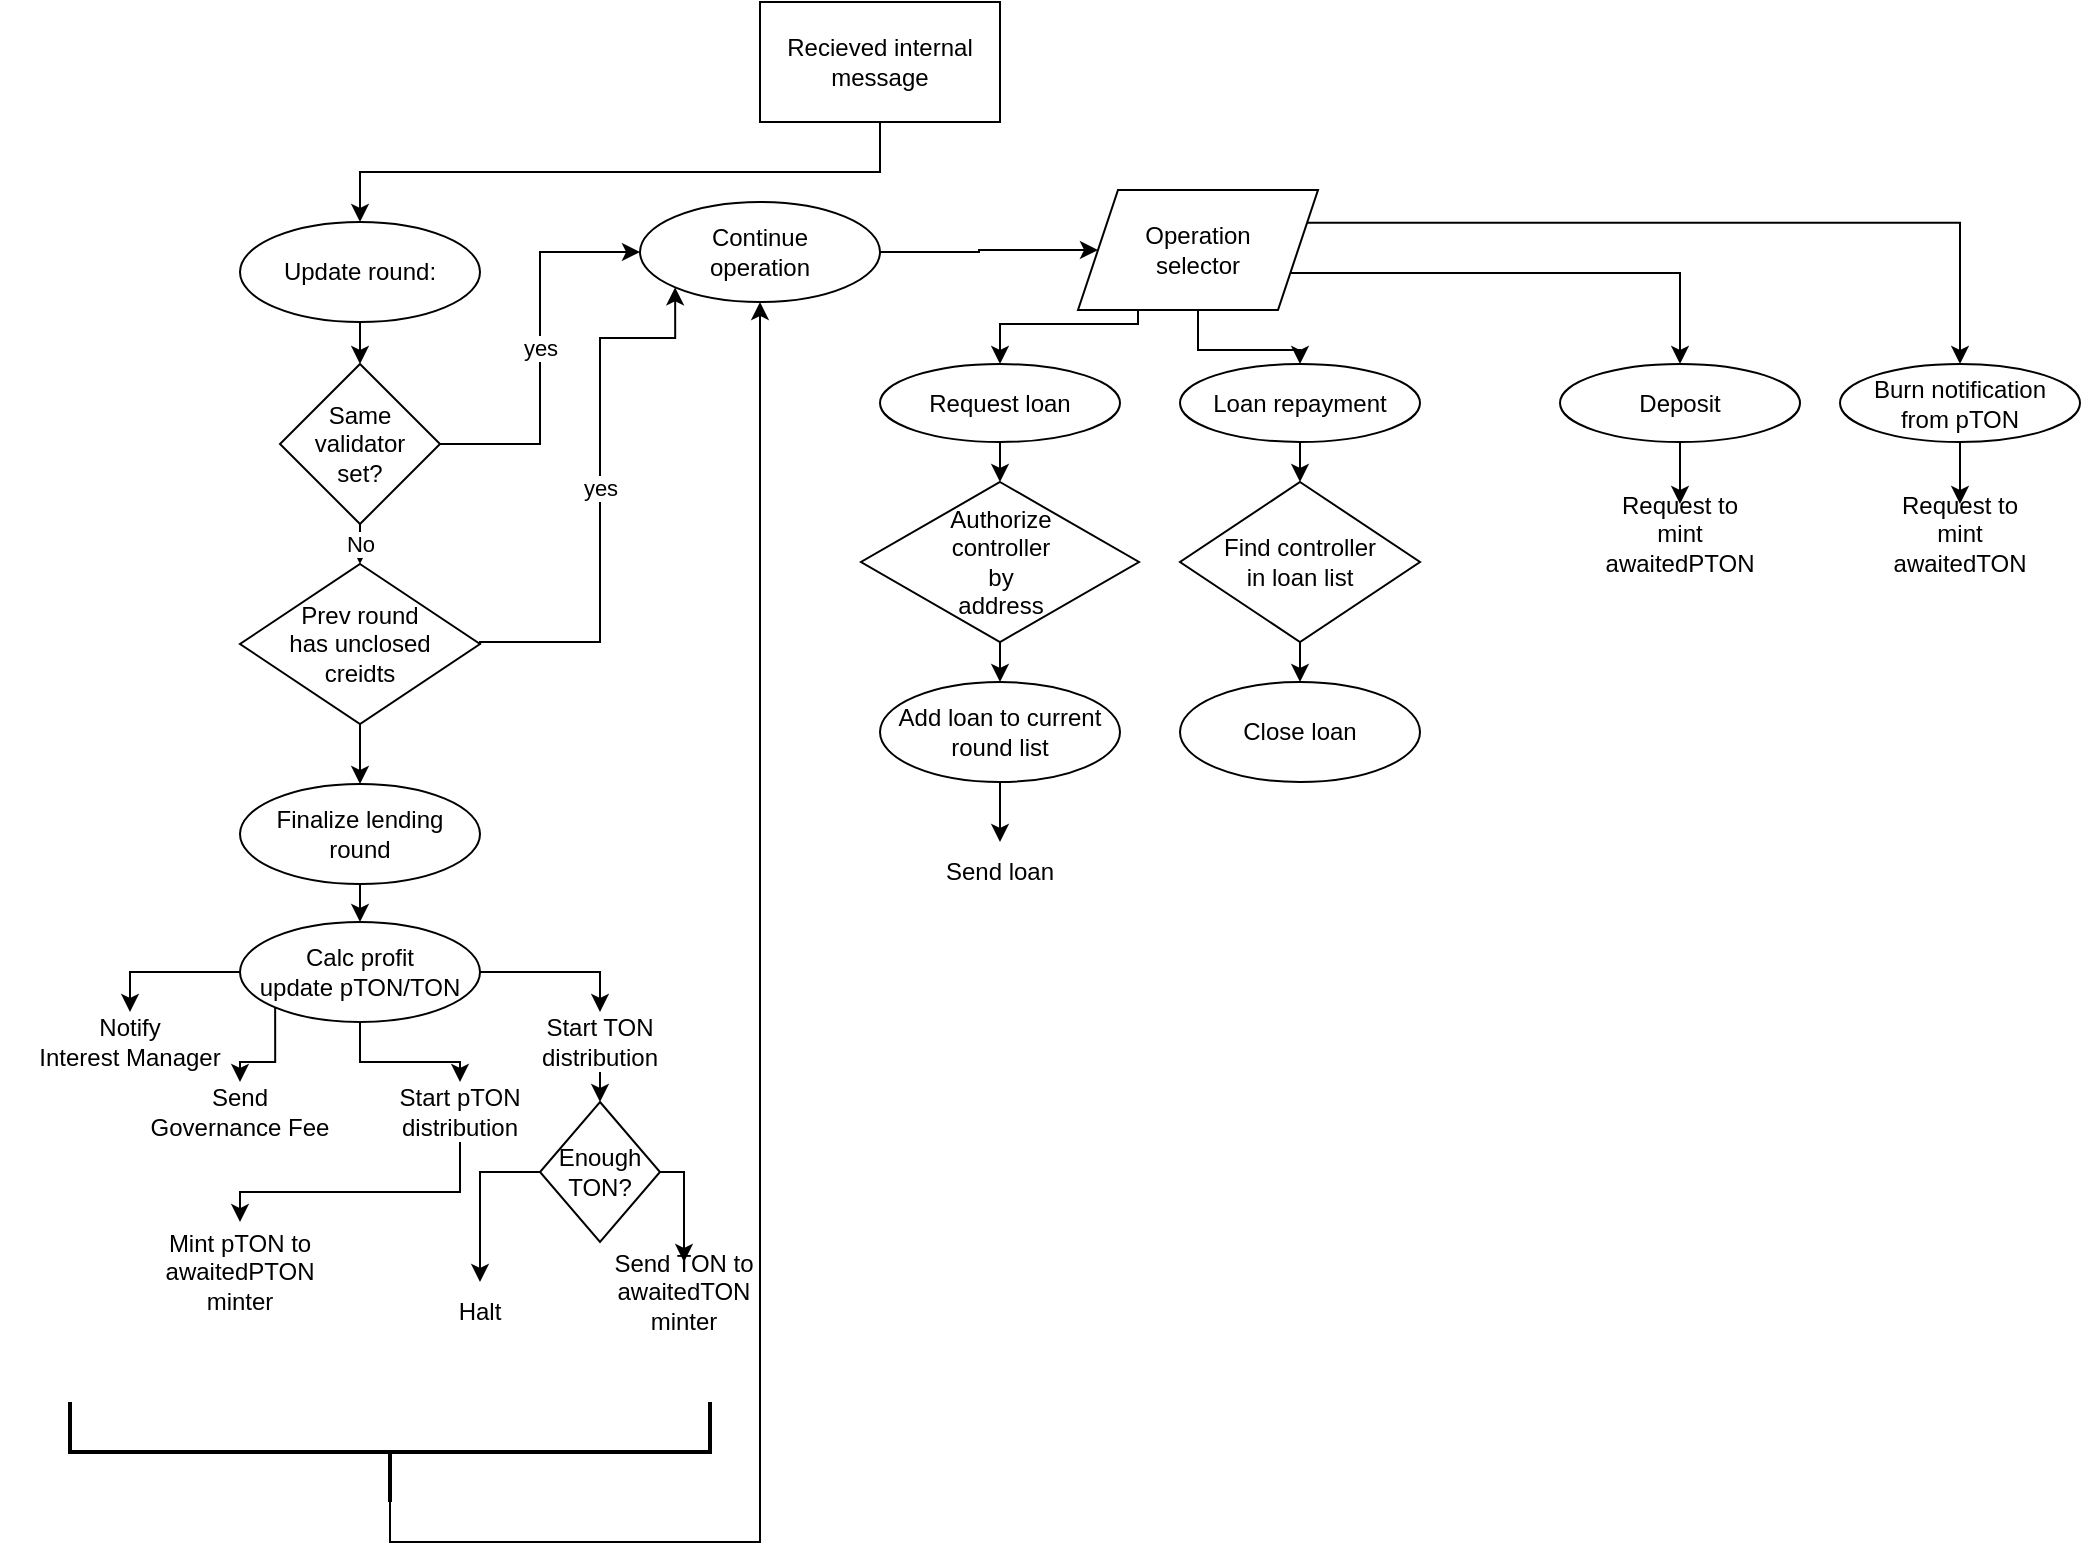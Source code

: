 <mxfile version="21.3.2" type="device">
  <diagram name="Page-1" id="CqIfeNI2Gpg7G-kYxQ7U">
    <mxGraphModel dx="1437" dy="353" grid="1" gridSize="10" guides="1" tooltips="1" connect="1" arrows="1" fold="1" page="1" pageScale="1" pageWidth="850" pageHeight="1100" math="0" shadow="0">
      <root>
        <mxCell id="0" />
        <mxCell id="1" parent="0" />
        <mxCell id="QZ7Mk-t6btH13mGaOMAf-7" style="edgeStyle=orthogonalEdgeStyle;rounded=0;orthogonalLoop=1;jettySize=auto;html=1;exitX=0.5;exitY=1;exitDx=0;exitDy=0;entryX=0.5;entryY=0;entryDx=0;entryDy=0;" edge="1" parent="1" source="QZ7Mk-t6btH13mGaOMAf-2" target="QZ7Mk-t6btH13mGaOMAf-5">
          <mxGeometry relative="1" as="geometry" />
        </mxCell>
        <mxCell id="QZ7Mk-t6btH13mGaOMAf-2" value="Update round:" style="ellipse;whiteSpace=wrap;html=1;" vertex="1" parent="1">
          <mxGeometry x="80" y="140" width="120" height="50" as="geometry" />
        </mxCell>
        <mxCell id="QZ7Mk-t6btH13mGaOMAf-4" style="edgeStyle=orthogonalEdgeStyle;rounded=0;orthogonalLoop=1;jettySize=auto;html=1;exitX=0.5;exitY=1;exitDx=0;exitDy=0;entryX=0.5;entryY=0;entryDx=0;entryDy=0;" edge="1" parent="1" source="QZ7Mk-t6btH13mGaOMAf-3" target="QZ7Mk-t6btH13mGaOMAf-2">
          <mxGeometry relative="1" as="geometry" />
        </mxCell>
        <mxCell id="QZ7Mk-t6btH13mGaOMAf-3" value="Recieved internal&lt;br&gt;message" style="rounded=0;whiteSpace=wrap;html=1;" vertex="1" parent="1">
          <mxGeometry x="340" y="30" width="120" height="60" as="geometry" />
        </mxCell>
        <mxCell id="QZ7Mk-t6btH13mGaOMAf-8" value="yes" style="edgeStyle=orthogonalEdgeStyle;rounded=0;orthogonalLoop=1;jettySize=auto;html=1;exitX=1;exitY=0.5;exitDx=0;exitDy=0;entryX=0;entryY=0.5;entryDx=0;entryDy=0;" edge="1" parent="1" source="QZ7Mk-t6btH13mGaOMAf-5" target="QZ7Mk-t6btH13mGaOMAf-6">
          <mxGeometry relative="1" as="geometry" />
        </mxCell>
        <mxCell id="QZ7Mk-t6btH13mGaOMAf-10" value="No" style="edgeStyle=orthogonalEdgeStyle;rounded=0;orthogonalLoop=1;jettySize=auto;html=1;exitX=0.5;exitY=1;exitDx=0;exitDy=0;entryX=0.5;entryY=0;entryDx=0;entryDy=0;" edge="1" parent="1" source="QZ7Mk-t6btH13mGaOMAf-5" target="QZ7Mk-t6btH13mGaOMAf-9">
          <mxGeometry relative="1" as="geometry" />
        </mxCell>
        <mxCell id="QZ7Mk-t6btH13mGaOMAf-5" value="Same&lt;br&gt;validator&lt;br&gt;set?" style="rhombus;whiteSpace=wrap;html=1;" vertex="1" parent="1">
          <mxGeometry x="100" y="211" width="80" height="80" as="geometry" />
        </mxCell>
        <mxCell id="QZ7Mk-t6btH13mGaOMAf-53" style="edgeStyle=orthogonalEdgeStyle;rounded=0;orthogonalLoop=1;jettySize=auto;html=1;exitX=1;exitY=0.5;exitDx=0;exitDy=0;entryX=0;entryY=0.5;entryDx=0;entryDy=0;" edge="1" parent="1" source="QZ7Mk-t6btH13mGaOMAf-6" target="QZ7Mk-t6btH13mGaOMAf-52">
          <mxGeometry relative="1" as="geometry" />
        </mxCell>
        <mxCell id="QZ7Mk-t6btH13mGaOMAf-6" value="Continue&lt;br&gt;operation" style="ellipse;whiteSpace=wrap;html=1;" vertex="1" parent="1">
          <mxGeometry x="280" y="130" width="120" height="50" as="geometry" />
        </mxCell>
        <mxCell id="QZ7Mk-t6btH13mGaOMAf-13" value="yes" style="edgeStyle=orthogonalEdgeStyle;rounded=0;orthogonalLoop=1;jettySize=auto;html=1;exitX=1;exitY=0.5;exitDx=0;exitDy=0;entryX=0;entryY=1;entryDx=0;entryDy=0;" edge="1" parent="1" source="QZ7Mk-t6btH13mGaOMAf-9" target="QZ7Mk-t6btH13mGaOMAf-6">
          <mxGeometry relative="1" as="geometry">
            <Array as="points">
              <mxPoint x="200" y="350" />
              <mxPoint x="260" y="350" />
              <mxPoint x="260" y="198" />
              <mxPoint x="298" y="198" />
            </Array>
          </mxGeometry>
        </mxCell>
        <mxCell id="QZ7Mk-t6btH13mGaOMAf-15" style="edgeStyle=orthogonalEdgeStyle;rounded=0;orthogonalLoop=1;jettySize=auto;html=1;exitX=0.5;exitY=1;exitDx=0;exitDy=0;entryX=0.5;entryY=0;entryDx=0;entryDy=0;" edge="1" parent="1" source="QZ7Mk-t6btH13mGaOMAf-9" target="QZ7Mk-t6btH13mGaOMAf-14">
          <mxGeometry relative="1" as="geometry" />
        </mxCell>
        <mxCell id="QZ7Mk-t6btH13mGaOMAf-9" value="Prev round&lt;br&gt;has unclosed&lt;br&gt;creidts" style="rhombus;whiteSpace=wrap;html=1;" vertex="1" parent="1">
          <mxGeometry x="80" y="311" width="120" height="80" as="geometry" />
        </mxCell>
        <mxCell id="QZ7Mk-t6btH13mGaOMAf-18" style="edgeStyle=orthogonalEdgeStyle;rounded=0;orthogonalLoop=1;jettySize=auto;html=1;exitX=0.5;exitY=1;exitDx=0;exitDy=0;entryX=0.5;entryY=0;entryDx=0;entryDy=0;" edge="1" parent="1" source="QZ7Mk-t6btH13mGaOMAf-14" target="QZ7Mk-t6btH13mGaOMAf-17">
          <mxGeometry relative="1" as="geometry" />
        </mxCell>
        <mxCell id="QZ7Mk-t6btH13mGaOMAf-14" value="Finalize lending&lt;br&gt;round" style="ellipse;whiteSpace=wrap;html=1;" vertex="1" parent="1">
          <mxGeometry x="80" y="421" width="120" height="50" as="geometry" />
        </mxCell>
        <mxCell id="QZ7Mk-t6btH13mGaOMAf-16" style="edgeStyle=orthogonalEdgeStyle;rounded=0;orthogonalLoop=1;jettySize=auto;html=1;exitX=0.5;exitY=1;exitDx=0;exitDy=0;" edge="1" parent="1" source="QZ7Mk-t6btH13mGaOMAf-14" target="QZ7Mk-t6btH13mGaOMAf-14">
          <mxGeometry relative="1" as="geometry" />
        </mxCell>
        <mxCell id="QZ7Mk-t6btH13mGaOMAf-22" style="edgeStyle=orthogonalEdgeStyle;rounded=0;orthogonalLoop=1;jettySize=auto;html=1;exitX=0;exitY=0.5;exitDx=0;exitDy=0;entryX=0.5;entryY=0;entryDx=0;entryDy=0;" edge="1" parent="1" source="QZ7Mk-t6btH13mGaOMAf-17" target="QZ7Mk-t6btH13mGaOMAf-21">
          <mxGeometry relative="1" as="geometry" />
        </mxCell>
        <mxCell id="QZ7Mk-t6btH13mGaOMAf-26" style="edgeStyle=orthogonalEdgeStyle;rounded=0;orthogonalLoop=1;jettySize=auto;html=1;exitX=0;exitY=1;exitDx=0;exitDy=0;" edge="1" parent="1" source="QZ7Mk-t6btH13mGaOMAf-17" target="QZ7Mk-t6btH13mGaOMAf-24">
          <mxGeometry relative="1" as="geometry" />
        </mxCell>
        <mxCell id="QZ7Mk-t6btH13mGaOMAf-30" style="edgeStyle=orthogonalEdgeStyle;rounded=0;orthogonalLoop=1;jettySize=auto;html=1;exitX=0.5;exitY=1;exitDx=0;exitDy=0;entryX=0.5;entryY=0;entryDx=0;entryDy=0;" edge="1" parent="1" source="QZ7Mk-t6btH13mGaOMAf-17" target="QZ7Mk-t6btH13mGaOMAf-28">
          <mxGeometry relative="1" as="geometry" />
        </mxCell>
        <mxCell id="QZ7Mk-t6btH13mGaOMAf-37" style="edgeStyle=orthogonalEdgeStyle;rounded=0;orthogonalLoop=1;jettySize=auto;html=1;exitX=1;exitY=0.5;exitDx=0;exitDy=0;entryX=0.5;entryY=0;entryDx=0;entryDy=0;" edge="1" parent="1" source="QZ7Mk-t6btH13mGaOMAf-17" target="QZ7Mk-t6btH13mGaOMAf-29">
          <mxGeometry relative="1" as="geometry" />
        </mxCell>
        <mxCell id="QZ7Mk-t6btH13mGaOMAf-17" value="Calc profit&lt;br&gt;update pTON/TON" style="ellipse;whiteSpace=wrap;html=1;" vertex="1" parent="1">
          <mxGeometry x="80" y="490" width="120" height="50" as="geometry" />
        </mxCell>
        <mxCell id="QZ7Mk-t6btH13mGaOMAf-21" value="Notify&lt;br&gt;Interest Manager" style="text;html=1;strokeColor=none;fillColor=none;align=center;verticalAlign=middle;whiteSpace=wrap;rounded=0;" vertex="1" parent="1">
          <mxGeometry x="-40" y="535" width="130" height="30" as="geometry" />
        </mxCell>
        <mxCell id="QZ7Mk-t6btH13mGaOMAf-24" value="Send&lt;br&gt;Governance Fee" style="text;html=1;strokeColor=none;fillColor=none;align=center;verticalAlign=middle;whiteSpace=wrap;rounded=0;" vertex="1" parent="1">
          <mxGeometry x="20" y="570" width="120" height="30" as="geometry" />
        </mxCell>
        <mxCell id="QZ7Mk-t6btH13mGaOMAf-33" style="edgeStyle=orthogonalEdgeStyle;rounded=0;orthogonalLoop=1;jettySize=auto;html=1;exitX=0.5;exitY=1;exitDx=0;exitDy=0;entryX=0.5;entryY=-0.333;entryDx=0;entryDy=0;entryPerimeter=0;" edge="1" parent="1" source="QZ7Mk-t6btH13mGaOMAf-28" target="QZ7Mk-t6btH13mGaOMAf-31">
          <mxGeometry relative="1" as="geometry" />
        </mxCell>
        <mxCell id="QZ7Mk-t6btH13mGaOMAf-28" value="Start pTON distribution" style="text;html=1;strokeColor=none;fillColor=none;align=center;verticalAlign=middle;whiteSpace=wrap;rounded=0;" vertex="1" parent="1">
          <mxGeometry x="140" y="570" width="100" height="30" as="geometry" />
        </mxCell>
        <mxCell id="QZ7Mk-t6btH13mGaOMAf-44" style="edgeStyle=orthogonalEdgeStyle;rounded=0;orthogonalLoop=1;jettySize=auto;html=1;exitX=0.5;exitY=1;exitDx=0;exitDy=0;entryX=0.5;entryY=0;entryDx=0;entryDy=0;" edge="1" parent="1" source="QZ7Mk-t6btH13mGaOMAf-29" target="QZ7Mk-t6btH13mGaOMAf-43">
          <mxGeometry relative="1" as="geometry" />
        </mxCell>
        <mxCell id="QZ7Mk-t6btH13mGaOMAf-29" value="Start TON distribution" style="text;html=1;strokeColor=none;fillColor=none;align=center;verticalAlign=middle;whiteSpace=wrap;rounded=0;" vertex="1" parent="1">
          <mxGeometry x="210" y="535" width="100" height="30" as="geometry" />
        </mxCell>
        <mxCell id="QZ7Mk-t6btH13mGaOMAf-31" value="Mint pTON to&lt;br&gt;awaitedPTON minter" style="text;html=1;strokeColor=none;fillColor=none;align=center;verticalAlign=middle;whiteSpace=wrap;rounded=0;" vertex="1" parent="1">
          <mxGeometry x="50" y="650" width="60" height="30" as="geometry" />
        </mxCell>
        <mxCell id="QZ7Mk-t6btH13mGaOMAf-34" value="Send TON to&lt;br&gt;awaitedTON minter" style="text;html=1;strokeColor=none;fillColor=none;align=center;verticalAlign=middle;whiteSpace=wrap;rounded=0;" vertex="1" parent="1">
          <mxGeometry x="257" y="660" width="90" height="30" as="geometry" />
        </mxCell>
        <mxCell id="QZ7Mk-t6btH13mGaOMAf-40" style="edgeStyle=orthogonalEdgeStyle;rounded=0;orthogonalLoop=1;jettySize=auto;html=1;exitX=0;exitY=0.5;exitDx=0;exitDy=0;exitPerimeter=0;entryX=0.5;entryY=1;entryDx=0;entryDy=0;" edge="1" parent="1" source="QZ7Mk-t6btH13mGaOMAf-39" target="QZ7Mk-t6btH13mGaOMAf-6">
          <mxGeometry relative="1" as="geometry" />
        </mxCell>
        <mxCell id="QZ7Mk-t6btH13mGaOMAf-39" value="" style="strokeWidth=2;html=1;shape=mxgraph.flowchart.annotation_2;align=left;labelPosition=right;pointerEvents=1;rotation=-90;" vertex="1" parent="1">
          <mxGeometry x="130" y="595" width="50" height="320" as="geometry" />
        </mxCell>
        <mxCell id="QZ7Mk-t6btH13mGaOMAf-47" style="edgeStyle=orthogonalEdgeStyle;rounded=0;orthogonalLoop=1;jettySize=auto;html=1;exitX=1;exitY=0.5;exitDx=0;exitDy=0;entryX=0.5;entryY=0;entryDx=0;entryDy=0;" edge="1" parent="1" source="QZ7Mk-t6btH13mGaOMAf-43" target="QZ7Mk-t6btH13mGaOMAf-34">
          <mxGeometry relative="1" as="geometry">
            <Array as="points">
              <mxPoint x="302" y="615" />
            </Array>
          </mxGeometry>
        </mxCell>
        <mxCell id="QZ7Mk-t6btH13mGaOMAf-50" style="edgeStyle=orthogonalEdgeStyle;rounded=0;orthogonalLoop=1;jettySize=auto;html=1;exitX=0;exitY=0.5;exitDx=0;exitDy=0;" edge="1" parent="1" source="QZ7Mk-t6btH13mGaOMAf-43" target="QZ7Mk-t6btH13mGaOMAf-49">
          <mxGeometry relative="1" as="geometry" />
        </mxCell>
        <mxCell id="QZ7Mk-t6btH13mGaOMAf-43" value="Enough TON?" style="rhombus;whiteSpace=wrap;html=1;" vertex="1" parent="1">
          <mxGeometry x="230" y="580" width="60" height="70" as="geometry" />
        </mxCell>
        <mxCell id="QZ7Mk-t6btH13mGaOMAf-49" value="Halt" style="text;html=1;strokeColor=none;fillColor=none;align=center;verticalAlign=middle;whiteSpace=wrap;rounded=0;" vertex="1" parent="1">
          <mxGeometry x="170" y="670" width="60" height="30" as="geometry" />
        </mxCell>
        <mxCell id="QZ7Mk-t6btH13mGaOMAf-60" style="edgeStyle=orthogonalEdgeStyle;rounded=0;orthogonalLoop=1;jettySize=auto;html=1;exitX=0.25;exitY=1;exitDx=0;exitDy=0;entryX=0.5;entryY=0;entryDx=0;entryDy=0;" edge="1" parent="1" source="QZ7Mk-t6btH13mGaOMAf-52" target="QZ7Mk-t6btH13mGaOMAf-56">
          <mxGeometry relative="1" as="geometry">
            <Array as="points">
              <mxPoint x="529" y="191" />
              <mxPoint x="460" y="191" />
            </Array>
          </mxGeometry>
        </mxCell>
        <mxCell id="QZ7Mk-t6btH13mGaOMAf-73" style="edgeStyle=orthogonalEdgeStyle;rounded=0;orthogonalLoop=1;jettySize=auto;html=1;exitX=0.5;exitY=1;exitDx=0;exitDy=0;entryX=0.5;entryY=0;entryDx=0;entryDy=0;" edge="1" parent="1" source="QZ7Mk-t6btH13mGaOMAf-52" target="QZ7Mk-t6btH13mGaOMAf-57">
          <mxGeometry relative="1" as="geometry" />
        </mxCell>
        <mxCell id="QZ7Mk-t6btH13mGaOMAf-79" style="edgeStyle=orthogonalEdgeStyle;rounded=0;orthogonalLoop=1;jettySize=auto;html=1;exitX=1;exitY=0.75;exitDx=0;exitDy=0;" edge="1" parent="1" source="QZ7Mk-t6btH13mGaOMAf-52" target="QZ7Mk-t6btH13mGaOMAf-58">
          <mxGeometry relative="1" as="geometry" />
        </mxCell>
        <mxCell id="QZ7Mk-t6btH13mGaOMAf-85" style="edgeStyle=orthogonalEdgeStyle;rounded=0;orthogonalLoop=1;jettySize=auto;html=1;exitX=1;exitY=0.25;exitDx=0;exitDy=0;entryX=0.5;entryY=0;entryDx=0;entryDy=0;" edge="1" parent="1" source="QZ7Mk-t6btH13mGaOMAf-52" target="QZ7Mk-t6btH13mGaOMAf-59">
          <mxGeometry relative="1" as="geometry" />
        </mxCell>
        <mxCell id="QZ7Mk-t6btH13mGaOMAf-52" value="Operation&lt;br&gt;selector" style="shape=parallelogram;perimeter=parallelogramPerimeter;whiteSpace=wrap;html=1;fixedSize=1;" vertex="1" parent="1">
          <mxGeometry x="499" y="124" width="120" height="60" as="geometry" />
        </mxCell>
        <mxCell id="QZ7Mk-t6btH13mGaOMAf-63" style="edgeStyle=orthogonalEdgeStyle;rounded=0;orthogonalLoop=1;jettySize=auto;html=1;exitX=0.5;exitY=1;exitDx=0;exitDy=0;entryX=0.5;entryY=0;entryDx=0;entryDy=0;" edge="1" parent="1" source="QZ7Mk-t6btH13mGaOMAf-56" target="QZ7Mk-t6btH13mGaOMAf-62">
          <mxGeometry relative="1" as="geometry" />
        </mxCell>
        <mxCell id="QZ7Mk-t6btH13mGaOMAf-56" value="Request loan" style="ellipse;whiteSpace=wrap;html=1;" vertex="1" parent="1">
          <mxGeometry x="400" y="211" width="120" height="39" as="geometry" />
        </mxCell>
        <mxCell id="QZ7Mk-t6btH13mGaOMAf-75" style="edgeStyle=orthogonalEdgeStyle;rounded=0;orthogonalLoop=1;jettySize=auto;html=1;exitX=0.5;exitY=1;exitDx=0;exitDy=0;entryX=0.5;entryY=0;entryDx=0;entryDy=0;" edge="1" parent="1" source="QZ7Mk-t6btH13mGaOMAf-57" target="QZ7Mk-t6btH13mGaOMAf-74">
          <mxGeometry relative="1" as="geometry" />
        </mxCell>
        <mxCell id="QZ7Mk-t6btH13mGaOMAf-57" value="Loan repayment" style="ellipse;whiteSpace=wrap;html=1;" vertex="1" parent="1">
          <mxGeometry x="550" y="211" width="120" height="39" as="geometry" />
        </mxCell>
        <mxCell id="QZ7Mk-t6btH13mGaOMAf-83" style="edgeStyle=orthogonalEdgeStyle;rounded=0;orthogonalLoop=1;jettySize=auto;html=1;exitX=0.5;exitY=1;exitDx=0;exitDy=0;entryX=0.5;entryY=0;entryDx=0;entryDy=0;" edge="1" parent="1" source="QZ7Mk-t6btH13mGaOMAf-58" target="QZ7Mk-t6btH13mGaOMAf-82">
          <mxGeometry relative="1" as="geometry" />
        </mxCell>
        <mxCell id="QZ7Mk-t6btH13mGaOMAf-58" value="Deposit" style="ellipse;whiteSpace=wrap;html=1;" vertex="1" parent="1">
          <mxGeometry x="740" y="211" width="120" height="39" as="geometry" />
        </mxCell>
        <mxCell id="QZ7Mk-t6btH13mGaOMAf-86" style="edgeStyle=orthogonalEdgeStyle;rounded=0;orthogonalLoop=1;jettySize=auto;html=1;exitX=0.5;exitY=1;exitDx=0;exitDy=0;entryX=0.5;entryY=0;entryDx=0;entryDy=0;" edge="1" parent="1" source="QZ7Mk-t6btH13mGaOMAf-59" target="QZ7Mk-t6btH13mGaOMAf-84">
          <mxGeometry relative="1" as="geometry" />
        </mxCell>
        <mxCell id="QZ7Mk-t6btH13mGaOMAf-59" value="Burn notification&lt;br&gt;from pTON" style="ellipse;whiteSpace=wrap;html=1;" vertex="1" parent="1">
          <mxGeometry x="880" y="211" width="120" height="39" as="geometry" />
        </mxCell>
        <mxCell id="QZ7Mk-t6btH13mGaOMAf-66" style="edgeStyle=orthogonalEdgeStyle;rounded=0;orthogonalLoop=1;jettySize=auto;html=1;exitX=0.5;exitY=1;exitDx=0;exitDy=0;entryX=0.5;entryY=0;entryDx=0;entryDy=0;" edge="1" parent="1" source="QZ7Mk-t6btH13mGaOMAf-62" target="QZ7Mk-t6btH13mGaOMAf-65">
          <mxGeometry relative="1" as="geometry" />
        </mxCell>
        <mxCell id="QZ7Mk-t6btH13mGaOMAf-62" value="Authorize&lt;br&gt;controller&lt;br&gt;by&lt;br&gt;address" style="rhombus;whiteSpace=wrap;html=1;" vertex="1" parent="1">
          <mxGeometry x="390.5" y="270" width="139" height="80" as="geometry" />
        </mxCell>
        <mxCell id="QZ7Mk-t6btH13mGaOMAf-72" style="edgeStyle=orthogonalEdgeStyle;rounded=0;orthogonalLoop=1;jettySize=auto;html=1;exitX=0.5;exitY=1;exitDx=0;exitDy=0;entryX=0.5;entryY=0;entryDx=0;entryDy=0;" edge="1" parent="1" source="QZ7Mk-t6btH13mGaOMAf-65" target="QZ7Mk-t6btH13mGaOMAf-71">
          <mxGeometry relative="1" as="geometry" />
        </mxCell>
        <mxCell id="QZ7Mk-t6btH13mGaOMAf-65" value="Add loan to current&lt;br&gt;round list" style="ellipse;whiteSpace=wrap;html=1;" vertex="1" parent="1">
          <mxGeometry x="400" y="370" width="120" height="50" as="geometry" />
        </mxCell>
        <mxCell id="QZ7Mk-t6btH13mGaOMAf-71" value="Send loan" style="text;html=1;strokeColor=none;fillColor=none;align=center;verticalAlign=middle;whiteSpace=wrap;rounded=0;" vertex="1" parent="1">
          <mxGeometry x="430" y="450" width="60" height="30" as="geometry" />
        </mxCell>
        <mxCell id="QZ7Mk-t6btH13mGaOMAf-78" style="edgeStyle=orthogonalEdgeStyle;rounded=0;orthogonalLoop=1;jettySize=auto;html=1;exitX=0.5;exitY=1;exitDx=0;exitDy=0;entryX=0.5;entryY=0;entryDx=0;entryDy=0;" edge="1" parent="1" source="QZ7Mk-t6btH13mGaOMAf-74" target="QZ7Mk-t6btH13mGaOMAf-77">
          <mxGeometry relative="1" as="geometry" />
        </mxCell>
        <mxCell id="QZ7Mk-t6btH13mGaOMAf-74" value="Find controller&lt;br&gt;in loan list" style="rhombus;whiteSpace=wrap;html=1;" vertex="1" parent="1">
          <mxGeometry x="550" y="270" width="120" height="80" as="geometry" />
        </mxCell>
        <mxCell id="QZ7Mk-t6btH13mGaOMAf-77" value="Close loan" style="ellipse;whiteSpace=wrap;html=1;" vertex="1" parent="1">
          <mxGeometry x="550" y="370" width="120" height="50" as="geometry" />
        </mxCell>
        <mxCell id="QZ7Mk-t6btH13mGaOMAf-82" value="Request to mint&lt;br&gt;awaitedPTON" style="text;html=1;strokeColor=none;fillColor=none;align=center;verticalAlign=middle;whiteSpace=wrap;rounded=0;" vertex="1" parent="1">
          <mxGeometry x="770" y="281" width="60" height="30" as="geometry" />
        </mxCell>
        <mxCell id="QZ7Mk-t6btH13mGaOMAf-84" value="Request to mint&lt;br&gt;awaitedTON" style="text;html=1;strokeColor=none;fillColor=none;align=center;verticalAlign=middle;whiteSpace=wrap;rounded=0;" vertex="1" parent="1">
          <mxGeometry x="910" y="281" width="60" height="30" as="geometry" />
        </mxCell>
      </root>
    </mxGraphModel>
  </diagram>
</mxfile>
